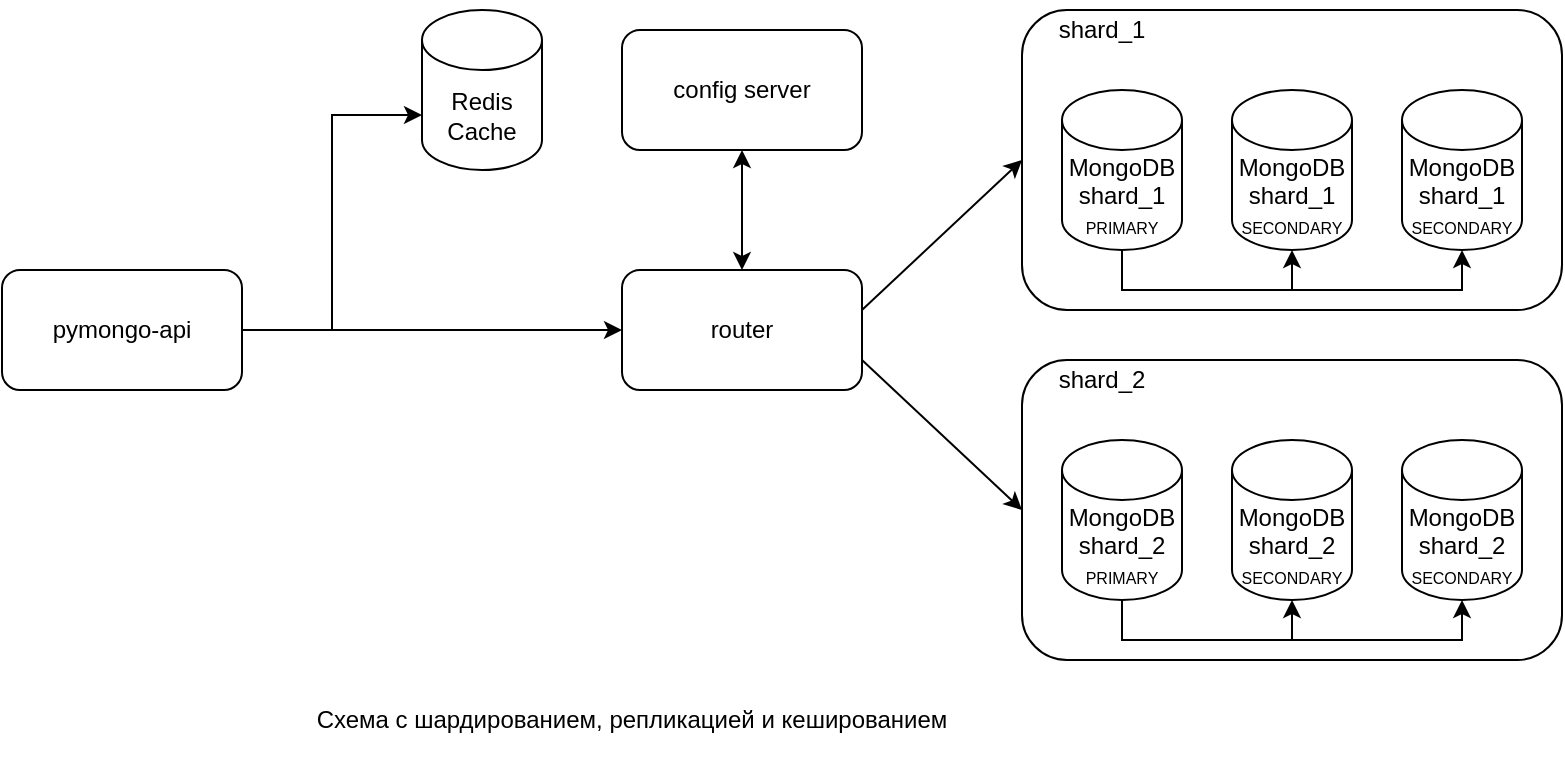 <mxfile version="25.0.2">
  <diagram name="Page-1" id="-H_mtQnk-PTXWXPvYvuk">
    <mxGraphModel dx="1595" dy="934" grid="1" gridSize="10" guides="1" tooltips="1" connect="1" arrows="1" fold="1" page="1" pageScale="1" pageWidth="1169" pageHeight="827" math="0" shadow="0">
      <root>
        <mxCell id="0" />
        <mxCell id="1" parent="0" />
        <mxCell id="AoqwYZYNCvobjgKJvIQU-14" value="" style="rounded=1;whiteSpace=wrap;html=1;align=left;" vertex="1" parent="1">
          <mxGeometry x="560" y="110" width="270" height="150" as="geometry" />
        </mxCell>
        <mxCell id="zA23MoTUsTF4_91t8viU-2" value="MongoDB&lt;div&gt;shard_1&lt;/div&gt;&lt;div&gt;&lt;font style=&quot;font-size: 8px;&quot;&gt;PRIMARY&lt;/font&gt;&lt;/div&gt;" style="shape=cylinder3;whiteSpace=wrap;html=1;boundedLbl=1;backgroundOutline=1;size=15;" parent="1" vertex="1">
          <mxGeometry x="580" y="150" width="60" height="80" as="geometry" />
        </mxCell>
        <mxCell id="AoqwYZYNCvobjgKJvIQU-33" style="edgeStyle=orthogonalEdgeStyle;rounded=0;orthogonalLoop=1;jettySize=auto;html=1;entryX=0;entryY=0.5;entryDx=0;entryDy=0;" edge="1" parent="1" source="zA23MoTUsTF4_91t8viU-3" target="AoqwYZYNCvobjgKJvIQU-3">
          <mxGeometry relative="1" as="geometry" />
        </mxCell>
        <mxCell id="zA23MoTUsTF4_91t8viU-3" value="pymongo-api" style="rounded=1;whiteSpace=wrap;html=1;" parent="1" vertex="1">
          <mxGeometry x="50" y="240" width="120" height="60" as="geometry" />
        </mxCell>
        <mxCell id="AoqwYZYNCvobjgKJvIQU-3" value="router" style="rounded=1;whiteSpace=wrap;html=1;" vertex="1" parent="1">
          <mxGeometry x="360" y="240" width="120" height="60" as="geometry" />
        </mxCell>
        <mxCell id="AoqwYZYNCvobjgKJvIQU-4" value="config server" style="rounded=1;whiteSpace=wrap;html=1;" vertex="1" parent="1">
          <mxGeometry x="360" y="120" width="120" height="60" as="geometry" />
        </mxCell>
        <mxCell id="AoqwYZYNCvobjgKJvIQU-11" value="" style="endArrow=classic;startArrow=classic;html=1;rounded=0;exitX=0.5;exitY=0;exitDx=0;exitDy=0;" edge="1" parent="1" source="AoqwYZYNCvobjgKJvIQU-3">
          <mxGeometry width="50" height="50" relative="1" as="geometry">
            <mxPoint x="390" y="430" as="sourcePoint" />
            <mxPoint x="420" y="180" as="targetPoint" />
          </mxGeometry>
        </mxCell>
        <mxCell id="AoqwYZYNCvobjgKJvIQU-13" value="Схема с шардированием, репликацией и кешированием" style="text;html=1;align=center;verticalAlign=middle;whiteSpace=wrap;rounded=0;" vertex="1" parent="1">
          <mxGeometry x="190" y="440" width="350" height="50" as="geometry" />
        </mxCell>
        <mxCell id="AoqwYZYNCvobjgKJvIQU-15" value="MongoDB&lt;div&gt;shard_1&lt;/div&gt;&lt;div&gt;&lt;font style=&quot;font-size: 8px;&quot;&gt;SECONDARY&lt;/font&gt;&lt;/div&gt;" style="shape=cylinder3;whiteSpace=wrap;html=1;boundedLbl=1;backgroundOutline=1;size=15;" vertex="1" parent="1">
          <mxGeometry x="665" y="150" width="60" height="80" as="geometry" />
        </mxCell>
        <mxCell id="AoqwYZYNCvobjgKJvIQU-17" value="MongoDB&lt;div&gt;shard_1&lt;/div&gt;&lt;div&gt;&lt;font style=&quot;font-size: 8px;&quot;&gt;SECONDARY&lt;/font&gt;&lt;/div&gt;" style="shape=cylinder3;whiteSpace=wrap;html=1;boundedLbl=1;backgroundOutline=1;size=15;" vertex="1" parent="1">
          <mxGeometry x="750" y="150" width="60" height="80" as="geometry" />
        </mxCell>
        <mxCell id="AoqwYZYNCvobjgKJvIQU-18" value="shard_1" style="text;html=1;align=center;verticalAlign=middle;whiteSpace=wrap;rounded=0;" vertex="1" parent="1">
          <mxGeometry x="570" y="105" width="60" height="30" as="geometry" />
        </mxCell>
        <mxCell id="AoqwYZYNCvobjgKJvIQU-19" value="" style="endArrow=classic;html=1;rounded=0;exitX=0.5;exitY=1;exitDx=0;exitDy=0;exitPerimeter=0;entryX=0.5;entryY=1;entryDx=0;entryDy=0;entryPerimeter=0;" edge="1" parent="1" source="zA23MoTUsTF4_91t8viU-2" target="AoqwYZYNCvobjgKJvIQU-17">
          <mxGeometry width="50" height="50" relative="1" as="geometry">
            <mxPoint x="660" y="320" as="sourcePoint" />
            <mxPoint x="710" y="270" as="targetPoint" />
            <Array as="points">
              <mxPoint x="610" y="250" />
              <mxPoint x="780" y="250" />
            </Array>
          </mxGeometry>
        </mxCell>
        <mxCell id="AoqwYZYNCvobjgKJvIQU-20" value="" style="endArrow=classic;html=1;rounded=0;entryX=0.5;entryY=1;entryDx=0;entryDy=0;entryPerimeter=0;" edge="1" parent="1" target="AoqwYZYNCvobjgKJvIQU-15">
          <mxGeometry width="50" height="50" relative="1" as="geometry">
            <mxPoint x="695" y="250" as="sourcePoint" />
            <mxPoint x="790" y="290" as="targetPoint" />
          </mxGeometry>
        </mxCell>
        <mxCell id="AoqwYZYNCvobjgKJvIQU-21" value="" style="rounded=1;whiteSpace=wrap;html=1;align=left;" vertex="1" parent="1">
          <mxGeometry x="560" y="285" width="270" height="150" as="geometry" />
        </mxCell>
        <mxCell id="AoqwYZYNCvobjgKJvIQU-22" value="MongoDB&lt;div&gt;shard_2&lt;/div&gt;&lt;div&gt;&lt;font style=&quot;font-size: 8px;&quot;&gt;PRIMARY&lt;/font&gt;&lt;/div&gt;" style="shape=cylinder3;whiteSpace=wrap;html=1;boundedLbl=1;backgroundOutline=1;size=15;" vertex="1" parent="1">
          <mxGeometry x="580" y="325" width="60" height="80" as="geometry" />
        </mxCell>
        <mxCell id="AoqwYZYNCvobjgKJvIQU-23" value="MongoDB&lt;div&gt;shard_2&lt;/div&gt;&lt;div&gt;&lt;font style=&quot;font-size: 8px;&quot;&gt;SECONDARY&lt;/font&gt;&lt;/div&gt;" style="shape=cylinder3;whiteSpace=wrap;html=1;boundedLbl=1;backgroundOutline=1;size=15;" vertex="1" parent="1">
          <mxGeometry x="665" y="325" width="60" height="80" as="geometry" />
        </mxCell>
        <mxCell id="AoqwYZYNCvobjgKJvIQU-24" value="MongoDB&lt;div&gt;shard_2&lt;/div&gt;&lt;div&gt;&lt;font style=&quot;font-size: 8px;&quot;&gt;SECONDARY&lt;/font&gt;&lt;/div&gt;" style="shape=cylinder3;whiteSpace=wrap;html=1;boundedLbl=1;backgroundOutline=1;size=15;" vertex="1" parent="1">
          <mxGeometry x="750" y="325" width="60" height="80" as="geometry" />
        </mxCell>
        <mxCell id="AoqwYZYNCvobjgKJvIQU-25" value="shard_2" style="text;html=1;align=center;verticalAlign=middle;whiteSpace=wrap;rounded=0;" vertex="1" parent="1">
          <mxGeometry x="570" y="280" width="60" height="30" as="geometry" />
        </mxCell>
        <mxCell id="AoqwYZYNCvobjgKJvIQU-26" value="" style="endArrow=classic;html=1;rounded=0;exitX=0.5;exitY=1;exitDx=0;exitDy=0;exitPerimeter=0;entryX=0.5;entryY=1;entryDx=0;entryDy=0;entryPerimeter=0;" edge="1" parent="1" source="AoqwYZYNCvobjgKJvIQU-22" target="AoqwYZYNCvobjgKJvIQU-24">
          <mxGeometry width="50" height="50" relative="1" as="geometry">
            <mxPoint x="660" y="495" as="sourcePoint" />
            <mxPoint x="710" y="445" as="targetPoint" />
            <Array as="points">
              <mxPoint x="610" y="425" />
              <mxPoint x="780" y="425" />
            </Array>
          </mxGeometry>
        </mxCell>
        <mxCell id="AoqwYZYNCvobjgKJvIQU-27" value="" style="endArrow=classic;html=1;rounded=0;entryX=0.5;entryY=1;entryDx=0;entryDy=0;entryPerimeter=0;" edge="1" parent="1" target="AoqwYZYNCvobjgKJvIQU-23">
          <mxGeometry width="50" height="50" relative="1" as="geometry">
            <mxPoint x="695" y="425" as="sourcePoint" />
            <mxPoint x="790" y="465" as="targetPoint" />
          </mxGeometry>
        </mxCell>
        <mxCell id="AoqwYZYNCvobjgKJvIQU-29" value="" style="endArrow=classic;html=1;rounded=0;entryX=0;entryY=0.5;entryDx=0;entryDy=0;" edge="1" parent="1" target="AoqwYZYNCvobjgKJvIQU-14">
          <mxGeometry width="50" height="50" relative="1" as="geometry">
            <mxPoint x="480" y="260" as="sourcePoint" />
            <mxPoint x="530" y="210" as="targetPoint" />
          </mxGeometry>
        </mxCell>
        <mxCell id="AoqwYZYNCvobjgKJvIQU-30" value="" style="endArrow=classic;html=1;rounded=0;exitX=1;exitY=0.75;exitDx=0;exitDy=0;entryX=0;entryY=0.5;entryDx=0;entryDy=0;" edge="1" parent="1" source="AoqwYZYNCvobjgKJvIQU-3" target="AoqwYZYNCvobjgKJvIQU-21">
          <mxGeometry width="50" height="50" relative="1" as="geometry">
            <mxPoint x="470" y="410" as="sourcePoint" />
            <mxPoint x="520" y="360" as="targetPoint" />
          </mxGeometry>
        </mxCell>
        <mxCell id="AoqwYZYNCvobjgKJvIQU-31" value="Redis&lt;div&gt;Cache&lt;/div&gt;" style="shape=cylinder3;whiteSpace=wrap;html=1;boundedLbl=1;backgroundOutline=1;size=15;" vertex="1" parent="1">
          <mxGeometry x="260" y="110" width="60" height="80" as="geometry" />
        </mxCell>
        <mxCell id="AoqwYZYNCvobjgKJvIQU-32" style="edgeStyle=orthogonalEdgeStyle;rounded=0;orthogonalLoop=1;jettySize=auto;html=1;entryX=0;entryY=0;entryDx=0;entryDy=52.5;entryPerimeter=0;" edge="1" parent="1" source="zA23MoTUsTF4_91t8viU-3" target="AoqwYZYNCvobjgKJvIQU-31">
          <mxGeometry relative="1" as="geometry" />
        </mxCell>
      </root>
    </mxGraphModel>
  </diagram>
</mxfile>
